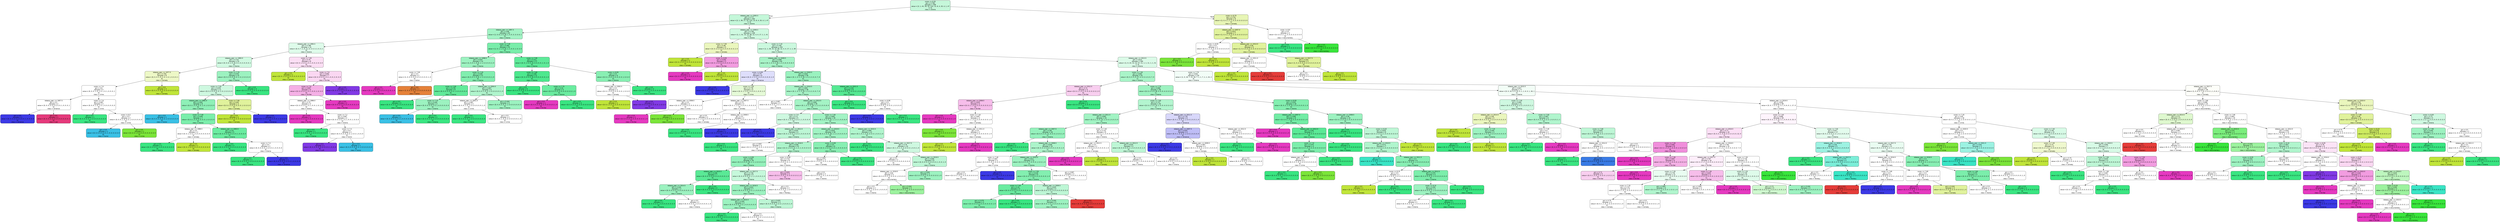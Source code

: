 digraph Tree {
node [shape=box, style="filled, rounded", color="black", fontname="helvetica"] ;
edge [fontname="helvetica"] ;
0 [label="score <= 8.35\ngini = 0.783\nsamples = 309\nvalue = [3, 1, 43, 18, 15, 124, 13, 8, 4, 20, 4, 1, 47\n3, 5]\nclass = drama", fillcolor="#c5f7da"] ;
1 [label="release_year <= 2005.5\ngini = 0.777\nsamples = 300\nvalue = [2, 1, 39, 17, 14, 123, 13, 8, 4, 20, 4, 1, 47\n3, 4]\nclass = drama", fillcolor="#c4f7d9"] ;
0 -> 1 [labeldistance=2.5, labelangle=45, headlabel="True"] ;
2 [label="release_year <= 1997.5\ngini = 0.68\nsamples = 62\nvalue = [1, 0, 8, 2, 0, 33, 1, 4, 0, 3, 3, 0, 6, 1\n0]\nclass = drama", fillcolor="#a3f3c5"] ;
1 -> 2 ;
3 [label="release_year <= 1994.5\ngini = 0.789\nsamples = 31\nvalue = [0, 0, 7, 1, 0, 11, 0, 3, 0, 3, 2, 0, 3, 1\n0]\nclass = drama", fillcolor="#defbea"] ;
2 -> 3 ;
4 [label="release_year <= 1983.0\ngini = 0.715\nsamples = 23\nvalue = [0, 0, 6, 1, 0, 10, 0, 2, 0, 3, 0, 0, 0, 1\n0]\nclass = drama", fillcolor="#d0f9e1"] ;
3 -> 4 ;
5 [label="release_year <= 1977.5\ngini = 0.781\nsamples = 8\nvalue = [0, 0, 3, 1, 0, 1, 0, 1, 0, 1, 0, 0, 0, 1\n0]\nclass = comedy", fillcolor="#edf8c6"] ;
4 -> 5 ;
6 [label="score <= 7.6\ngini = 0.8\nsamples = 5\nvalue = [0, 0, 0, 1, 0, 1, 0, 1, 0, 1, 0, 0, 0, 1\n0]\nclass = crime", fillcolor="#ffffff"] ;
5 -> 6 ;
7 [label="release_year <= 1957.5\ngini = 0.5\nsamples = 2\nvalue = [0, 0, 0, 0, 0, 0, 0, 0, 0, 1, 0, 0, 0, 1\n0]\nclass = romance", fillcolor="#ffffff"] ;
6 -> 7 ;
8 [label="gini = 0.0\nsamples = 1\nvalue = [0, 0, 0, 0, 0, 0, 0, 0, 0, 1, 0, 0, 0, 0\n0]\nclass = romance", fillcolor="#3c39e5"] ;
7 -> 8 ;
9 [label="gini = 0.0\nsamples = 1\nvalue = [0, 0, 0, 0, 0, 0, 0, 0, 0, 0, 0, 0, 0, 1\n0]\nclass = war", fillcolor="#e5397b"] ;
7 -> 9 ;
10 [label="score <= 7.9\ngini = 0.667\nsamples = 3\nvalue = [0, 0, 0, 1, 0, 1, 0, 1, 0, 0, 0, 0, 0, 0\n0]\nclass = crime", fillcolor="#ffffff"] ;
6 -> 10 ;
11 [label="gini = 0.0\nsamples = 1\nvalue = [0, 0, 0, 0, 0, 1, 0, 0, 0, 0, 0, 0, 0, 0\n0]\nclass = drama", fillcolor="#39e581"] ;
10 -> 11 ;
12 [label="score <= 8.2\ngini = 0.5\nsamples = 2\nvalue = [0, 0, 0, 1, 0, 0, 0, 1, 0, 0, 0, 0, 0, 0\n0]\nclass = crime", fillcolor="#ffffff"] ;
10 -> 12 ;
13 [label="gini = 0.0\nsamples = 1\nvalue = [0, 0, 0, 0, 0, 0, 0, 1, 0, 0, 0, 0, 0, 0\n0]\nclass = horror", fillcolor="#39c0e5"] ;
12 -> 13 ;
14 [label="gini = 0.0\nsamples = 1\nvalue = [0, 0, 0, 1, 0, 0, 0, 0, 0, 0, 0, 0, 0, 0\n0]\nclass = crime", fillcolor="#7be539"] ;
12 -> 14 ;
15 [label="gini = 0.0\nsamples = 3\nvalue = [0, 0, 3, 0, 0, 0, 0, 0, 0, 0, 0, 0, 0, 0\n0]\nclass = comedy", fillcolor="#c0e539"] ;
5 -> 15 ;
16 [label="score <= 7.75\ngini = 0.578\nsamples = 15\nvalue = [0, 0, 3, 0, 0, 9, 0, 1, 0, 2, 0, 0, 0, 0\n0]\nclass = drama", fillcolor="#9cf2c0"] ;
4 -> 16 ;
17 [label="score <= 7.55\ngini = 0.678\nsamples = 11\nvalue = [0, 0, 3, 0, 0, 5, 0, 1, 0, 2, 0, 0, 0, 0\n0]\nclass = drama", fillcolor="#cef8e0"] ;
16 -> 17 ;
18 [label="release_year <= 1985.0\ngini = 0.562\nsamples = 8\nvalue = [0, 0, 1, 0, 0, 5, 0, 1, 0, 1, 0, 0, 0, 0\n0]\nclass = drama", fillcolor="#8ef0b7"] ;
17 -> 18 ;
19 [label="gini = 0.0\nsamples = 1\nvalue = [0, 0, 0, 0, 0, 0, 0, 1, 0, 0, 0, 0, 0, 0\n0]\nclass = horror", fillcolor="#39c0e5"] ;
18 -> 19 ;
20 [label="score <= 7.05\ngini = 0.449\nsamples = 7\nvalue = [0, 0, 1, 0, 0, 5, 0, 0, 0, 1, 0, 0, 0, 0\n0]\nclass = drama", fillcolor="#7beeab"] ;
18 -> 20 ;
21 [label="release_year <= 1988.5\ngini = 0.5\nsamples = 2\nvalue = [0, 0, 1, 0, 0, 1, 0, 0, 0, 0, 0, 0, 0, 0\n0]\nclass = comedy", fillcolor="#ffffff"] ;
20 -> 21 ;
22 [label="gini = 0.0\nsamples = 1\nvalue = [0, 0, 0, 0, 0, 1, 0, 0, 0, 0, 0, 0, 0, 0\n0]\nclass = drama", fillcolor="#39e581"] ;
21 -> 22 ;
23 [label="gini = 0.0\nsamples = 1\nvalue = [0, 0, 1, 0, 0, 0, 0, 0, 0, 0, 0, 0, 0, 0\n0]\nclass = comedy", fillcolor="#c0e539"] ;
21 -> 23 ;
24 [label="release_year <= 1993.5\ngini = 0.32\nsamples = 5\nvalue = [0, 0, 0, 0, 0, 4, 0, 0, 0, 1, 0, 0, 0, 0\n0]\nclass = drama", fillcolor="#6aeca0"] ;
20 -> 24 ;
25 [label="gini = 0.0\nsamples = 3\nvalue = [0, 0, 0, 0, 0, 3, 0, 0, 0, 0, 0, 0, 0, 0\n0]\nclass = drama", fillcolor="#39e581"] ;
24 -> 25 ;
26 [label="score <= 7.4\ngini = 0.5\nsamples = 2\nvalue = [0, 0, 0, 0, 0, 1, 0, 0, 0, 1, 0, 0, 0, 0\n0]\nclass = drama", fillcolor="#ffffff"] ;
24 -> 26 ;
27 [label="gini = 0.0\nsamples = 1\nvalue = [0, 0, 0, 0, 0, 1, 0, 0, 0, 0, 0, 0, 0, 0\n0]\nclass = drama", fillcolor="#39e581"] ;
26 -> 27 ;
28 [label="gini = 0.0\nsamples = 1\nvalue = [0, 0, 0, 0, 0, 0, 0, 0, 0, 1, 0, 0, 0, 0\n0]\nclass = romance", fillcolor="#3c39e5"] ;
26 -> 28 ;
29 [label="score <= 7.65\ngini = 0.444\nsamples = 3\nvalue = [0, 0, 2, 0, 0, 0, 0, 0, 0, 1, 0, 0, 0, 0\n0]\nclass = comedy", fillcolor="#e0f29c"] ;
17 -> 29 ;
30 [label="gini = 0.0\nsamples = 2\nvalue = [0, 0, 2, 0, 0, 0, 0, 0, 0, 0, 0, 0, 0, 0\n0]\nclass = comedy", fillcolor="#c0e539"] ;
29 -> 30 ;
31 [label="gini = 0.0\nsamples = 1\nvalue = [0, 0, 0, 0, 0, 0, 0, 0, 0, 1, 0, 0, 0, 0\n0]\nclass = romance", fillcolor="#3c39e5"] ;
29 -> 31 ;
32 [label="gini = 0.0\nsamples = 4\nvalue = [0, 0, 0, 0, 0, 4, 0, 0, 0, 0, 0, 0, 0, 0\n0]\nclass = drama", fillcolor="#39e581"] ;
16 -> 32 ;
33 [label="score <= 7.05\ngini = 0.75\nsamples = 8\nvalue = [0, 0, 1, 0, 0, 1, 0, 1, 0, 0, 2, 0, 3, 0\n0]\nclass = thriller", fillcolor="#fbdef4"] ;
3 -> 33 ;
34 [label="gini = 0.0\nsamples = 1\nvalue = [0, 0, 1, 0, 0, 0, 0, 0, 0, 0, 0, 0, 0, 0\n0]\nclass = comedy", fillcolor="#c0e539"] ;
33 -> 34 ;
35 [label="score <= 7.9\ngini = 0.694\nsamples = 7\nvalue = [0, 0, 0, 0, 0, 1, 0, 1, 0, 0, 2, 0, 3, 0\n0]\nclass = thriller", fillcolor="#fad7f2"] ;
33 -> 35 ;
36 [label="score <= 7.6\ngini = 0.667\nsamples = 6\nvalue = [0, 0, 0, 0, 0, 1, 0, 1, 0, 0, 1, 0, 3, 0\n0]\nclass = thriller", fillcolor="#f5b0e6"] ;
35 -> 36 ;
37 [label="release_year <= 1996.0\ngini = 0.75\nsamples = 4\nvalue = [0, 0, 0, 0, 0, 1, 0, 1, 0, 0, 1, 0, 1, 0\n0]\nclass = drama", fillcolor="#ffffff"] ;
36 -> 37 ;
38 [label="gini = 0.0\nsamples = 1\nvalue = [0, 0, 0, 0, 0, 0, 0, 0, 0, 0, 0, 0, 1, 0\n0]\nclass = thriller", fillcolor="#e539c0"] ;
37 -> 38 ;
39 [label="score <= 7.2\ngini = 0.667\nsamples = 3\nvalue = [0, 0, 0, 0, 0, 1, 0, 1, 0, 0, 1, 0, 0, 0\n0]\nclass = drama", fillcolor="#ffffff"] ;
37 -> 39 ;
40 [label="gini = 0.0\nsamples = 1\nvalue = [0, 0, 0, 0, 0, 1, 0, 0, 0, 0, 0, 0, 0, 0\n0]\nclass = drama", fillcolor="#39e581"] ;
39 -> 40 ;
41 [label="score <= 7.4\ngini = 0.5\nsamples = 2\nvalue = [0, 0, 0, 0, 0, 0, 0, 1, 0, 0, 1, 0, 0, 0\n0]\nclass = horror", fillcolor="#ffffff"] ;
39 -> 41 ;
42 [label="gini = 0.0\nsamples = 1\nvalue = [0, 0, 0, 0, 0, 0, 0, 0, 0, 0, 1, 0, 0, 0\n0]\nclass = scifi", fillcolor="#8139e5"] ;
41 -> 42 ;
43 [label="gini = 0.0\nsamples = 1\nvalue = [0, 0, 0, 0, 0, 0, 0, 1, 0, 0, 0, 0, 0, 0\n0]\nclass = horror", fillcolor="#39c0e5"] ;
41 -> 43 ;
44 [label="gini = 0.0\nsamples = 2\nvalue = [0, 0, 0, 0, 0, 0, 0, 0, 0, 0, 0, 0, 2, 0\n0]\nclass = thriller", fillcolor="#e539c0"] ;
36 -> 44 ;
45 [label="gini = 0.0\nsamples = 1\nvalue = [0, 0, 0, 0, 0, 0, 0, 0, 0, 0, 1, 0, 0, 0\n0]\nclass = scifi", fillcolor="#8139e5"] ;
35 -> 45 ;
46 [label="score <= 7.35\ngini = 0.481\nsamples = 31\nvalue = [1, 0, 1, 1, 0, 22, 1, 1, 0, 0, 1, 0, 3, 0\n0]\nclass = drama", fillcolor="#79edaa"] ;
2 -> 46 ;
47 [label="release_year <= 1998.5\ngini = 0.633\nsamples = 14\nvalue = [1, 0, 0, 1, 0, 8, 1, 1, 0, 0, 0, 0, 2, 0\n0]\nclass = drama", fillcolor="#9cf2c0"] ;
46 -> 47 ;
48 [label="score <= 7.05\ngini = 0.5\nsamples = 2\nvalue = [1, 0, 0, 0, 0, 0, 0, 0, 0, 0, 0, 0, 1, 0\n0]\nclass = action", fillcolor="#ffffff"] ;
47 -> 48 ;
49 [label="gini = 0.0\nsamples = 1\nvalue = [0, 0, 0, 0, 0, 0, 0, 0, 0, 0, 0, 0, 1, 0\n0]\nclass = thriller", fillcolor="#e539c0"] ;
48 -> 49 ;
50 [label="gini = 0.0\nsamples = 1\nvalue = [1, 0, 0, 0, 0, 0, 0, 0, 0, 0, 0, 0, 0, 0\n0]\nclass = action", fillcolor="#e58139"] ;
48 -> 50 ;
51 [label="score <= 7.25\ngini = 0.528\nsamples = 12\nvalue = [0, 0, 0, 1, 0, 8, 1, 1, 0, 0, 0, 0, 1, 0\n0]\nclass = drama", fillcolor="#81eeaf"] ;
47 -> 51 ;
52 [label="score <= 7.05\ngini = 0.278\nsamples = 6\nvalue = [0, 0, 0, 0, 0, 5, 0, 1, 0, 0, 0, 0, 0, 0\n0]\nclass = drama", fillcolor="#61ea9a"] ;
51 -> 52 ;
53 [label="gini = 0.0\nsamples = 3\nvalue = [0, 0, 0, 0, 0, 3, 0, 0, 0, 0, 0, 0, 0, 0\n0]\nclass = drama", fillcolor="#39e581"] ;
52 -> 53 ;
54 [label="score <= 7.15\ngini = 0.444\nsamples = 3\nvalue = [0, 0, 0, 0, 0, 2, 0, 1, 0, 0, 0, 0, 0, 0\n0]\nclass = drama", fillcolor="#9cf2c0"] ;
52 -> 54 ;
55 [label="gini = 0.0\nsamples = 1\nvalue = [0, 0, 0, 0, 0, 0, 0, 1, 0, 0, 0, 0, 0, 0\n0]\nclass = horror", fillcolor="#39c0e5"] ;
54 -> 55 ;
56 [label="gini = 0.0\nsamples = 2\nvalue = [0, 0, 0, 0, 0, 2, 0, 0, 0, 0, 0, 0, 0, 0\n0]\nclass = drama", fillcolor="#39e581"] ;
54 -> 56 ;
57 [label="release_year <= 2004.0\ngini = 0.667\nsamples = 6\nvalue = [0, 0, 0, 1, 0, 3, 1, 0, 0, 0, 0, 0, 1, 0\n0]\nclass = drama", fillcolor="#b0f5cd"] ;
51 -> 57 ;
58 [label="release_year <= 2001.0\ngini = 0.667\nsamples = 3\nvalue = [0, 0, 0, 1, 0, 1, 0, 0, 0, 0, 0, 0, 1, 0\n0]\nclass = crime", fillcolor="#ffffff"] ;
57 -> 58 ;
59 [label="gini = 0.0\nsamples = 1\nvalue = [0, 0, 0, 0, 0, 1, 0, 0, 0, 0, 0, 0, 0, 0\n0]\nclass = drama", fillcolor="#39e581"] ;
58 -> 59 ;
60 [label="gini = 0.5\nsamples = 2\nvalue = [0, 0, 0, 1, 0, 0, 0, 0, 0, 0, 0, 0, 1, 0\n0]\nclass = crime", fillcolor="#ffffff"] ;
58 -> 60 ;
61 [label="gini = 0.444\nsamples = 3\nvalue = [0, 0, 0, 0, 0, 2, 1, 0, 0, 0, 0, 0, 0, 0\n0]\nclass = drama", fillcolor="#9cf2c0"] ;
57 -> 61 ;
62 [label="score <= 7.95\ngini = 0.311\nsamples = 17\nvalue = [0, 0, 1, 0, 0, 14, 0, 0, 0, 0, 1, 0, 1, 0\n0]\nclass = drama", fillcolor="#5eea99"] ;
46 -> 62 ;
63 [label="score <= 7.65\ngini = 0.165\nsamples = 11\nvalue = [0, 0, 0, 0, 0, 10, 0, 0, 0, 0, 0, 0, 1, 0\n0]\nclass = drama", fillcolor="#4de88e"] ;
62 -> 63 ;
64 [label="gini = 0.0\nsamples = 6\nvalue = [0, 0, 0, 0, 0, 6, 0, 0, 0, 0, 0, 0, 0, 0\n0]\nclass = drama", fillcolor="#39e581"] ;
63 -> 64 ;
65 [label="score <= 7.75\ngini = 0.32\nsamples = 5\nvalue = [0, 0, 0, 0, 0, 4, 0, 0, 0, 0, 0, 0, 1, 0\n0]\nclass = drama", fillcolor="#6aeca0"] ;
63 -> 65 ;
66 [label="gini = 0.0\nsamples = 1\nvalue = [0, 0, 0, 0, 0, 0, 0, 0, 0, 0, 0, 0, 1, 0\n0]\nclass = thriller", fillcolor="#e539c0"] ;
65 -> 66 ;
67 [label="gini = 0.0\nsamples = 4\nvalue = [0, 0, 0, 0, 0, 4, 0, 0, 0, 0, 0, 0, 0, 0\n0]\nclass = drama", fillcolor="#39e581"] ;
65 -> 67 ;
68 [label="score <= 8.05\ngini = 0.5\nsamples = 6\nvalue = [0, 0, 1, 0, 0, 4, 0, 0, 0, 0, 1, 0, 0, 0\n0]\nclass = drama", fillcolor="#88efb3"] ;
62 -> 68 ;
69 [label="release_year <= 2002.5\ngini = 0.5\nsamples = 2\nvalue = [0, 0, 1, 0, 0, 0, 0, 0, 0, 0, 1, 0, 0, 0\n0]\nclass = comedy", fillcolor="#ffffff"] ;
68 -> 69 ;
70 [label="gini = 0.0\nsamples = 1\nvalue = [0, 0, 1, 0, 0, 0, 0, 0, 0, 0, 0, 0, 0, 0\n0]\nclass = comedy", fillcolor="#c0e539"] ;
69 -> 70 ;
71 [label="gini = 0.0\nsamples = 1\nvalue = [0, 0, 0, 0, 0, 0, 0, 0, 0, 0, 1, 0, 0, 0\n0]\nclass = scifi", fillcolor="#8139e5"] ;
69 -> 71 ;
72 [label="gini = 0.0\nsamples = 4\nvalue = [0, 0, 0, 0, 0, 4, 0, 0, 0, 0, 0, 0, 0, 0\n0]\nclass = drama", fillcolor="#39e581"] ;
68 -> 72 ;
73 [label="release_year <= 2006.5\ngini = 0.794\nsamples = 238\nvalue = [1, 1, 31, 15, 14, 90, 12, 4, 4, 17, 1, 1, 41\n2, 4]\nclass = drama", fillcolor="#cef9e0"] ;
1 -> 73 ;
74 [label="score <= 7.55\ngini = 0.48\nsamples = 5\nvalue = [0, 0, 3, 0, 0, 0, 0, 0, 0, 0, 0, 0, 2, 0\n0]\nclass = comedy", fillcolor="#eaf6bd"] ;
73 -> 74 ;
75 [label="gini = 0.0\nsamples = 2\nvalue = [0, 0, 2, 0, 0, 0, 0, 0, 0, 0, 0, 0, 0, 0\n0]\nclass = comedy", fillcolor="#c0e539"] ;
74 -> 75 ;
76 [label="score <= 8.05\ngini = 0.444\nsamples = 3\nvalue = [0, 0, 1, 0, 0, 0, 0, 0, 0, 0, 0, 0, 2, 0\n0]\nclass = thriller", fillcolor="#f29ce0"] ;
74 -> 76 ;
77 [label="gini = 0.0\nsamples = 2\nvalue = [0, 0, 0, 0, 0, 0, 0, 0, 0, 0, 0, 0, 2, 0\n0]\nclass = thriller", fillcolor="#e539c0"] ;
76 -> 77 ;
78 [label="gini = 0.0\nsamples = 1\nvalue = [0, 0, 1, 0, 0, 0, 0, 0, 0, 0, 0, 0, 0, 0\n0]\nclass = comedy", fillcolor="#c0e539"] ;
76 -> 78 ;
79 [label="score <= 7.15\ngini = 0.792\nsamples = 233\nvalue = [1, 1, 28, 15, 14, 90, 12, 4, 4, 17, 1, 1, 39\n2, 4]\nclass = drama", fillcolor="#cbf8de"] ;
73 -> 79 ;
80 [label="release_year <= 2009.5\ngini = 0.698\nsamples = 64\nvalue = [0, 1, 4, 3, 2, 33, 1, 3, 3, 6, 0, 0, 8, 0\n0]\nclass = drama", fillcolor="#a7f3c7"] ;
79 -> 80 ;
81 [label="score <= 6.95\ngini = 0.75\nsamples = 8\nvalue = [0, 0, 1, 2, 0, 1, 0, 0, 0, 3, 0, 0, 1, 0\n0]\nclass = romance", fillcolor="#dedefb"] ;
80 -> 81 ;
82 [label="gini = 0.0\nsamples = 2\nvalue = [0, 0, 0, 0, 0, 0, 0, 0, 0, 2, 0, 0, 0, 0\n0]\nclass = romance", fillcolor="#3c39e5"] ;
81 -> 82 ;
83 [label="score <= 7.05\ngini = 0.778\nsamples = 6\nvalue = [0, 0, 1, 2, 0, 1, 0, 0, 0, 1, 0, 0, 1, 0\n0]\nclass = crime", fillcolor="#e5fad7"] ;
81 -> 83 ;
84 [label="release_year <= 2008.5\ngini = 0.5\nsamples = 2\nvalue = [0, 0, 0, 1, 0, 0, 0, 0, 0, 0, 0, 0, 1, 0\n0]\nclass = crime", fillcolor="#ffffff"] ;
83 -> 84 ;
85 [label="gini = 0.0\nsamples = 1\nvalue = [0, 0, 0, 0, 0, 0, 0, 0, 0, 0, 0, 0, 1, 0\n0]\nclass = thriller", fillcolor="#e539c0"] ;
84 -> 85 ;
86 [label="gini = 0.0\nsamples = 1\nvalue = [0, 0, 0, 1, 0, 0, 0, 0, 0, 0, 0, 0, 0, 0\n0]\nclass = crime", fillcolor="#7be539"] ;
84 -> 86 ;
87 [label="release_year <= 2007.5\ngini = 0.75\nsamples = 4\nvalue = [0, 0, 1, 1, 0, 1, 0, 0, 0, 1, 0, 0, 0, 0\n0]\nclass = comedy", fillcolor="#ffffff"] ;
83 -> 87 ;
88 [label="gini = 0.5\nsamples = 2\nvalue = [0, 0, 1, 1, 0, 0, 0, 0, 0, 0, 0, 0, 0, 0\n0]\nclass = comedy", fillcolor="#ffffff"] ;
87 -> 88 ;
89 [label="release_year <= 2008.5\ngini = 0.5\nsamples = 2\nvalue = [0, 0, 0, 0, 0, 1, 0, 0, 0, 1, 0, 0, 0, 0\n0]\nclass = drama", fillcolor="#ffffff"] ;
87 -> 89 ;
90 [label="gini = 0.0\nsamples = 1\nvalue = [0, 0, 0, 0, 0, 1, 0, 0, 0, 0, 0, 0, 0, 0\n0]\nclass = drama", fillcolor="#39e581"] ;
89 -> 90 ;
91 [label="gini = 0.0\nsamples = 1\nvalue = [0, 0, 0, 0, 0, 0, 0, 0, 0, 1, 0, 0, 0, 0\n0]\nclass = romance", fillcolor="#3c39e5"] ;
89 -> 91 ;
92 [label="release_year <= 2020.5\ngini = 0.644\nsamples = 56\nvalue = [0, 1, 3, 1, 2, 32, 1, 3, 3, 3, 0, 0, 7, 0\n0]\nclass = drama", fillcolor="#9af2bf"] ;
80 -> 92 ;
93 [label="release_year <= 2010.5\ngini = 0.691\nsamples = 48\nvalue = [0, 1, 3, 1, 2, 25, 1, 3, 3, 2, 0, 0, 7, 0\n0]\nclass = drama", fillcolor="#a8f4c8"] ;
92 -> 93 ;
94 [label="gini = 0.667\nsamples = 3\nvalue = [0, 0, 0, 0, 0, 1, 0, 1, 0, 0, 0, 0, 1, 0\n0]\nclass = drama", fillcolor="#ffffff"] ;
93 -> 94 ;
95 [label="release_year <= 2013.5\ngini = 0.681\nsamples = 45\nvalue = [0, 1, 3, 1, 2, 24, 1, 2, 3, 2, 0, 0, 6, 0\n0]\nclass = drama", fillcolor="#a4f3c5"] ;
93 -> 95 ;
96 [label="score <= 7.0\ngini = 0.72\nsamples = 5\nvalue = [0, 0, 1, 0, 0, 2, 0, 0, 1, 1, 0, 0, 0, 0\n0]\nclass = drama", fillcolor="#cef8e0"] ;
95 -> 96 ;
97 [label="gini = 0.0\nsamples = 1\nvalue = [0, 0, 0, 0, 0, 0, 0, 0, 0, 1, 0, 0, 0, 0\n0]\nclass = romance", fillcolor="#3c39e5"] ;
96 -> 97 ;
98 [label="release_year <= 2012.0\ngini = 0.625\nsamples = 4\nvalue = [0, 0, 1, 0, 0, 2, 0, 0, 1, 0, 0, 0, 0, 0\n0]\nclass = drama", fillcolor="#bdf6d5"] ;
96 -> 98 ;
99 [label="gini = 0.0\nsamples = 1\nvalue = [0, 0, 0, 0, 0, 1, 0, 0, 0, 0, 0, 0, 0, 0\n0]\nclass = drama", fillcolor="#39e581"] ;
98 -> 99 ;
100 [label="gini = 0.667\nsamples = 3\nvalue = [0, 0, 1, 0, 0, 1, 0, 0, 1, 0, 0, 0, 0, 0\n0]\nclass = comedy", fillcolor="#ffffff"] ;
98 -> 100 ;
101 [label="score <= 7.05\ngini = 0.662\nsamples = 40\nvalue = [0, 1, 2, 1, 2, 22, 1, 2, 2, 1, 0, 0, 6, 0\n0]\nclass = drama", fillcolor="#a2f3c4"] ;
95 -> 101 ;
102 [label="release_year <= 2019.5\ngini = 0.625\nsamples = 28\nvalue = [0, 0, 2, 0, 0, 16, 1, 2, 2, 0, 0, 0, 5, 0\n0]\nclass = drama", fillcolor="#a0f3c3"] ;
101 -> 102 ;
103 [label="release_year <= 2018.5\ngini = 0.636\nsamples = 22\nvalue = [0, 0, 1, 0, 0, 12, 1, 2, 1, 0, 0, 0, 5, 0\n0]\nclass = drama", fillcolor="#adf4cb"] ;
102 -> 103 ;
104 [label="score <= 6.95\ngini = 0.562\nsamples = 16\nvalue = [0, 0, 0, 0, 0, 10, 1, 1, 1, 0, 0, 0, 3, 0\n0]\nclass = drama", fillcolor="#94f1bb"] ;
103 -> 104 ;
105 [label="release_year <= 2015.5\ngini = 0.245\nsamples = 7\nvalue = [0, 0, 0, 0, 0, 6, 0, 0, 0, 0, 0, 0, 1, 0\n0]\nclass = drama", fillcolor="#5ae996"] ;
104 -> 105 ;
106 [label="release_year <= 2014.5\ngini = 0.444\nsamples = 3\nvalue = [0, 0, 0, 0, 0, 2, 0, 0, 0, 0, 0, 0, 1, 0\n0]\nclass = drama", fillcolor="#9cf2c0"] ;
105 -> 106 ;
107 [label="gini = 0.0\nsamples = 1\nvalue = [0, 0, 0, 0, 0, 1, 0, 0, 0, 0, 0, 0, 0, 0\n0]\nclass = drama", fillcolor="#39e581"] ;
106 -> 107 ;
108 [label="gini = 0.5\nsamples = 2\nvalue = [0, 0, 0, 0, 0, 1, 0, 0, 0, 0, 0, 0, 1, 0\n0]\nclass = drama", fillcolor="#ffffff"] ;
106 -> 108 ;
109 [label="gini = 0.0\nsamples = 4\nvalue = [0, 0, 0, 0, 0, 4, 0, 0, 0, 0, 0, 0, 0, 0\n0]\nclass = drama", fillcolor="#39e581"] ;
105 -> 109 ;
110 [label="release_year <= 2017.5\ngini = 0.716\nsamples = 9\nvalue = [0, 0, 0, 0, 0, 4, 1, 1, 1, 0, 0, 0, 2, 0\n0]\nclass = drama", fillcolor="#c6f8db"] ;
104 -> 110 ;
111 [label="release_year <= 2016.5\ngini = 0.612\nsamples = 7\nvalue = [0, 0, 0, 0, 0, 4, 0, 1, 1, 0, 0, 0, 1, 0\n0]\nclass = drama", fillcolor="#9cf2c0"] ;
110 -> 111 ;
112 [label="release_year <= 2015.5\ngini = 0.444\nsamples = 3\nvalue = [0, 0, 0, 0, 0, 2, 0, 1, 0, 0, 0, 0, 0, 0\n0]\nclass = drama", fillcolor="#9cf2c0"] ;
111 -> 112 ;
113 [label="gini = 0.0\nsamples = 1\nvalue = [0, 0, 0, 0, 0, 1, 0, 0, 0, 0, 0, 0, 0, 0\n0]\nclass = drama", fillcolor="#39e581"] ;
112 -> 113 ;
114 [label="gini = 0.5\nsamples = 2\nvalue = [0, 0, 0, 0, 0, 1, 0, 1, 0, 0, 0, 0, 0, 0\n0]\nclass = drama", fillcolor="#ffffff"] ;
112 -> 114 ;
115 [label="gini = 0.625\nsamples = 4\nvalue = [0, 0, 0, 0, 0, 2, 0, 0, 1, 0, 0, 0, 1, 0\n0]\nclass = drama", fillcolor="#bdf6d5"] ;
111 -> 115 ;
116 [label="gini = 0.5\nsamples = 2\nvalue = [0, 0, 0, 0, 0, 0, 1, 0, 0, 0, 0, 0, 1, 0\n0]\nclass = fantasy", fillcolor="#ffffff"] ;
110 -> 116 ;
117 [label="score <= 6.95\ngini = 0.722\nsamples = 6\nvalue = [0, 0, 1, 0, 0, 2, 0, 1, 0, 0, 0, 0, 2, 0\n0]\nclass = drama", fillcolor="#ffffff"] ;
103 -> 117 ;
118 [label="gini = 0.625\nsamples = 4\nvalue = [0, 0, 1, 0, 0, 1, 0, 0, 0, 0, 0, 0, 2, 0\n0]\nclass = thriller", fillcolor="#f6bdea"] ;
117 -> 118 ;
119 [label="gini = 0.5\nsamples = 2\nvalue = [0, 0, 0, 0, 0, 1, 0, 1, 0, 0, 0, 0, 0, 0\n0]\nclass = drama", fillcolor="#ffffff"] ;
117 -> 119 ;
120 [label="score <= 6.95\ngini = 0.5\nsamples = 6\nvalue = [0, 0, 1, 0, 0, 4, 0, 0, 1, 0, 0, 0, 0, 0\n0]\nclass = drama", fillcolor="#88efb3"] ;
102 -> 120 ;
121 [label="gini = 0.667\nsamples = 3\nvalue = [0, 0, 1, 0, 0, 1, 0, 0, 1, 0, 0, 0, 0, 0\n0]\nclass = comedy", fillcolor="#ffffff"] ;
120 -> 121 ;
122 [label="gini = 0.0\nsamples = 3\nvalue = [0, 0, 0, 0, 0, 3, 0, 0, 0, 0, 0, 0, 0, 0\n0]\nclass = drama", fillcolor="#39e581"] ;
120 -> 122 ;
123 [label="release_year <= 2015.5\ngini = 0.694\nsamples = 12\nvalue = [0, 1, 0, 1, 2, 6, 0, 0, 0, 1, 0, 0, 1, 0\n0]\nclass = drama", fillcolor="#b0f5cd"] ;
101 -> 123 ;
124 [label="gini = 0.0\nsamples = 2\nvalue = [0, 0, 0, 0, 0, 2, 0, 0, 0, 0, 0, 0, 0, 0\n0]\nclass = drama", fillcolor="#39e581"] ;
123 -> 124 ;
125 [label="release_year <= 2017.0\ngini = 0.76\nsamples = 10\nvalue = [0, 1, 0, 1, 2, 4, 0, 0, 0, 1, 0, 0, 1, 0\n0]\nclass = drama", fillcolor="#cef8e0"] ;
123 -> 125 ;
126 [label="gini = 0.5\nsamples = 2\nvalue = [0, 1, 0, 1, 0, 0, 0, 0, 0, 0, 0, 0, 0, 0\n0]\nclass = animation", fillcolor="#ffffff"] ;
125 -> 126 ;
127 [label="release_year <= 2019.5\ngini = 0.656\nsamples = 8\nvalue = [0, 0, 0, 0, 2, 4, 0, 0, 0, 1, 0, 0, 1, 0\n0]\nclass = drama", fillcolor="#bdf6d5"] ;
125 -> 127 ;
128 [label="release_year <= 2018.5\ngini = 0.64\nsamples = 5\nvalue = [0, 0, 0, 0, 2, 2, 0, 0, 0, 1, 0, 0, 0, 0\n0]\nclass = documentary", fillcolor="#ffffff"] ;
127 -> 128 ;
129 [label="gini = 0.5\nsamples = 2\nvalue = [0, 0, 0, 0, 0, 1, 0, 0, 0, 1, 0, 0, 0, 0\n0]\nclass = drama", fillcolor="#ffffff"] ;
128 -> 129 ;
130 [label="gini = 0.444\nsamples = 3\nvalue = [0, 0, 0, 0, 2, 1, 0, 0, 0, 0, 0, 0, 0, 0\n0]\nclass = documentary", fillcolor="#9cf29e"] ;
128 -> 130 ;
131 [label="gini = 0.444\nsamples = 3\nvalue = [0, 0, 0, 0, 0, 2, 0, 0, 0, 0, 0, 0, 1, 0\n0]\nclass = drama", fillcolor="#9cf2c0"] ;
127 -> 131 ;
132 [label="release_year <= 2021.5\ngini = 0.219\nsamples = 8\nvalue = [0, 0, 0, 0, 0, 7, 0, 0, 0, 1, 0, 0, 0, 0\n0]\nclass = drama", fillcolor="#55e993"] ;
92 -> 132 ;
133 [label="gini = 0.0\nsamples = 6\nvalue = [0, 0, 0, 0, 0, 6, 0, 0, 0, 0, 0, 0, 0, 0\n0]\nclass = drama", fillcolor="#39e581"] ;
132 -> 133 ;
134 [label="score <= 6.95\ngini = 0.5\nsamples = 2\nvalue = [0, 0, 0, 0, 0, 1, 0, 0, 0, 1, 0, 0, 0, 0\n0]\nclass = drama", fillcolor="#ffffff"] ;
132 -> 134 ;
135 [label="gini = 0.0\nsamples = 1\nvalue = [0, 0, 0, 0, 0, 0, 0, 0, 0, 1, 0, 0, 0, 0\n0]\nclass = romance", fillcolor="#3c39e5"] ;
134 -> 135 ;
136 [label="gini = 0.0\nsamples = 1\nvalue = [0, 0, 0, 0, 0, 1, 0, 0, 0, 0, 0, 0, 0, 0\n0]\nclass = drama", fillcolor="#39e581"] ;
134 -> 136 ;
137 [label="release_year <= 2013.5\ngini = 0.813\nsamples = 169\nvalue = [1, 0, 24, 12, 12, 57, 11, 1, 1, 11, 1, 1, 31\n2, 4]\nclass = drama", fillcolor="#dafae7"] ;
79 -> 137 ;
138 [label="score <= 7.35\ngini = 0.693\nsamples = 53\nvalue = [0, 0, 5, 5, 0, 27, 4, 0, 0, 4, 0, 0, 7, 0\n1]\nclass = drama", fillcolor="#a9f4c8"] ;
137 -> 138 ;
139 [label="release_year <= 2012.5\ngini = 0.72\nsamples = 5\nvalue = [0, 0, 1, 1, 0, 1, 0, 0, 0, 0, 0, 0, 2, 0\n0]\nclass = thriller", fillcolor="#f8ceef"] ;
138 -> 139 ;
140 [label="release_year <= 2008.5\ngini = 0.625\nsamples = 4\nvalue = [0, 0, 1, 1, 0, 0, 0, 0, 0, 0, 0, 0, 2, 0\n0]\nclass = thriller", fillcolor="#f6bdea"] ;
139 -> 140 ;
141 [label="gini = 0.0\nsamples = 1\nvalue = [0, 0, 0, 0, 0, 0, 0, 0, 0, 0, 0, 0, 1, 0\n0]\nclass = thriller", fillcolor="#e539c0"] ;
140 -> 141 ;
142 [label="score <= 7.25\ngini = 0.667\nsamples = 3\nvalue = [0, 0, 1, 1, 0, 0, 0, 0, 0, 0, 0, 0, 1, 0\n0]\nclass = comedy", fillcolor="#ffffff"] ;
140 -> 142 ;
143 [label="gini = 0.0\nsamples = 1\nvalue = [0, 0, 0, 1, 0, 0, 0, 0, 0, 0, 0, 0, 0, 0\n0]\nclass = crime", fillcolor="#7be539"] ;
142 -> 143 ;
144 [label="release_year <= 2011.0\ngini = 0.5\nsamples = 2\nvalue = [0, 0, 1, 0, 0, 0, 0, 0, 0, 0, 0, 0, 1, 0\n0]\nclass = comedy", fillcolor="#ffffff"] ;
142 -> 144 ;
145 [label="gini = 0.0\nsamples = 1\nvalue = [0, 0, 1, 0, 0, 0, 0, 0, 0, 0, 0, 0, 0, 0\n0]\nclass = comedy", fillcolor="#c0e539"] ;
144 -> 145 ;
146 [label="gini = 0.0\nsamples = 1\nvalue = [0, 0, 0, 0, 0, 0, 0, 0, 0, 0, 0, 0, 1, 0\n0]\nclass = thriller", fillcolor="#e539c0"] ;
144 -> 146 ;
147 [label="gini = 0.0\nsamples = 1\nvalue = [0, 0, 0, 0, 0, 1, 0, 0, 0, 0, 0, 0, 0, 0\n0]\nclass = drama", fillcolor="#39e581"] ;
139 -> 147 ;
148 [label="score <= 7.75\ngini = 0.668\nsamples = 48\nvalue = [0, 0, 4, 4, 0, 26, 4, 0, 0, 4, 0, 0, 5, 0\n1]\nclass = drama", fillcolor="#9ef2c1"] ;
138 -> 148 ;
149 [label="score <= 7.65\ngini = 0.727\nsamples = 30\nvalue = [0, 0, 2, 3, 0, 14, 2, 0, 0, 4, 0, 0, 4, 0\n1]\nclass = drama", fillcolor="#b3f5cf"] ;
148 -> 149 ;
150 [label="release_year <= 2011.5\ngini = 0.663\nsamples = 24\nvalue = [0, 0, 1, 3, 0, 13, 1, 0, 0, 2, 0, 0, 3, 0\n1]\nclass = drama", fillcolor="#a1f3c3"] ;
149 -> 150 ;
151 [label="release_year <= 2007.5\ngini = 0.58\nsamples = 18\nvalue = [0, 0, 0, 3, 0, 11, 0, 0, 0, 2, 0, 0, 1, 0\n1]\nclass = drama", fillcolor="#95f1bc"] ;
150 -> 151 ;
152 [label="gini = 0.0\nsamples = 3\nvalue = [0, 0, 0, 0, 0, 3, 0, 0, 0, 0, 0, 0, 0, 0\n0]\nclass = drama", fillcolor="#39e581"] ;
151 -> 152 ;
153 [label="release_year <= 2008.5\ngini = 0.649\nsamples = 15\nvalue = [0, 0, 0, 3, 0, 8, 0, 0, 0, 2, 0, 0, 1, 0\n1]\nclass = drama", fillcolor="#acf4ca"] ;
151 -> 153 ;
154 [label="score <= 7.45\ngini = 0.667\nsamples = 3\nvalue = [0, 0, 0, 1, 0, 1, 0, 0, 0, 1, 0, 0, 0, 0\n0]\nclass = crime", fillcolor="#ffffff"] ;
153 -> 154 ;
155 [label="gini = 0.5\nsamples = 2\nvalue = [0, 0, 0, 1, 0, 1, 0, 0, 0, 0, 0, 0, 0, 0\n0]\nclass = crime", fillcolor="#ffffff"] ;
154 -> 155 ;
156 [label="gini = 0.0\nsamples = 1\nvalue = [0, 0, 0, 0, 0, 0, 0, 0, 0, 1, 0, 0, 0, 0\n0]\nclass = romance", fillcolor="#3c39e5"] ;
154 -> 156 ;
157 [label="release_year <= 2010.5\ngini = 0.611\nsamples = 12\nvalue = [0, 0, 0, 2, 0, 7, 0, 0, 0, 1, 0, 0, 1, 0\n1]\nclass = drama", fillcolor="#9cf2c0"] ;
153 -> 157 ;
158 [label="score <= 7.55\ngini = 0.519\nsamples = 9\nvalue = [0, 0, 0, 1, 0, 6, 0, 0, 0, 0, 0, 0, 1, 0\n1]\nclass = drama", fillcolor="#83efb0"] ;
157 -> 158 ;
159 [label="score <= 7.45\ngini = 0.32\nsamples = 5\nvalue = [0, 0, 0, 0, 0, 4, 0, 0, 0, 0, 0, 0, 1, 0\n0]\nclass = drama", fillcolor="#6aeca0"] ;
158 -> 159 ;
160 [label="gini = 0.375\nsamples = 4\nvalue = [0, 0, 0, 0, 0, 3, 0, 0, 0, 0, 0, 0, 1, 0\n0]\nclass = drama", fillcolor="#7beeab"] ;
159 -> 160 ;
161 [label="gini = 0.0\nsamples = 1\nvalue = [0, 0, 0, 0, 0, 1, 0, 0, 0, 0, 0, 0, 0, 0\n0]\nclass = drama", fillcolor="#39e581"] ;
159 -> 161 ;
162 [label="release_year <= 2009.5\ngini = 0.625\nsamples = 4\nvalue = [0, 0, 0, 1, 0, 2, 0, 0, 0, 0, 0, 0, 0, 0\n1]\nclass = drama", fillcolor="#bdf6d5"] ;
158 -> 162 ;
163 [label="gini = 0.444\nsamples = 3\nvalue = [0, 0, 0, 1, 0, 2, 0, 0, 0, 0, 0, 0, 0, 0\n0]\nclass = drama", fillcolor="#9cf2c0"] ;
162 -> 163 ;
164 [label="gini = 0.0\nsamples = 1\nvalue = [0, 0, 0, 0, 0, 0, 0, 0, 0, 0, 0, 0, 0, 0\n1]\nclass = western", fillcolor="#e53c39"] ;
162 -> 164 ;
165 [label="gini = 0.667\nsamples = 3\nvalue = [0, 0, 0, 1, 0, 1, 0, 0, 0, 1, 0, 0, 0, 0\n0]\nclass = crime", fillcolor="#ffffff"] ;
157 -> 165 ;
166 [label="score <= 7.45\ngini = 0.722\nsamples = 6\nvalue = [0, 0, 1, 0, 0, 2, 1, 0, 0, 0, 0, 0, 2, 0\n0]\nclass = drama", fillcolor="#ffffff"] ;
150 -> 166 ;
167 [label="release_year <= 2012.5\ngini = 0.5\nsamples = 2\nvalue = [0, 0, 1, 0, 0, 0, 0, 0, 0, 0, 0, 0, 1, 0\n0]\nclass = comedy", fillcolor="#ffffff"] ;
166 -> 167 ;
168 [label="gini = 0.0\nsamples = 1\nvalue = [0, 0, 0, 0, 0, 0, 0, 0, 0, 0, 0, 0, 1, 0\n0]\nclass = thriller", fillcolor="#e539c0"] ;
167 -> 168 ;
169 [label="gini = 0.0\nsamples = 1\nvalue = [0, 0, 1, 0, 0, 0, 0, 0, 0, 0, 0, 0, 0, 0\n0]\nclass = comedy", fillcolor="#c0e539"] ;
167 -> 169 ;
170 [label="release_year <= 2012.5\ngini = 0.625\nsamples = 4\nvalue = [0, 0, 0, 0, 0, 2, 1, 0, 0, 0, 0, 0, 1, 0\n0]\nclass = drama", fillcolor="#bdf6d5"] ;
166 -> 170 ;
171 [label="gini = 0.5\nsamples = 2\nvalue = [0, 0, 0, 0, 0, 1, 1, 0, 0, 0, 0, 0, 0, 0\n0]\nclass = drama", fillcolor="#ffffff"] ;
170 -> 171 ;
172 [label="gini = 0.5\nsamples = 2\nvalue = [0, 0, 0, 0, 0, 1, 0, 0, 0, 0, 0, 0, 1, 0\n0]\nclass = drama", fillcolor="#ffffff"] ;
170 -> 172 ;
173 [label="release_year <= 2011.5\ngini = 0.778\nsamples = 6\nvalue = [0, 0, 1, 0, 0, 1, 1, 0, 0, 2, 0, 0, 1, 0\n0]\nclass = romance", fillcolor="#d8d7fa"] ;
149 -> 173 ;
174 [label="release_year <= 2007.5\ngini = 0.625\nsamples = 4\nvalue = [0, 0, 1, 0, 0, 0, 1, 0, 0, 2, 0, 0, 0, 0\n0]\nclass = romance", fillcolor="#bebdf6"] ;
173 -> 174 ;
175 [label="gini = 0.0\nsamples = 1\nvalue = [0, 0, 0, 0, 0, 0, 0, 0, 0, 1, 0, 0, 0, 0\n0]\nclass = romance", fillcolor="#3c39e5"] ;
174 -> 175 ;
176 [label="release_year <= 2009.5\ngini = 0.667\nsamples = 3\nvalue = [0, 0, 1, 0, 0, 0, 1, 0, 0, 1, 0, 0, 0, 0\n0]\nclass = comedy", fillcolor="#ffffff"] ;
174 -> 176 ;
177 [label="gini = 0.0\nsamples = 1\nvalue = [0, 0, 1, 0, 0, 0, 0, 0, 0, 0, 0, 0, 0, 0\n0]\nclass = comedy", fillcolor="#c0e539"] ;
176 -> 177 ;
178 [label="gini = 0.5\nsamples = 2\nvalue = [0, 0, 0, 0, 0, 0, 1, 0, 0, 1, 0, 0, 0, 0\n0]\nclass = fantasy", fillcolor="#ffffff"] ;
176 -> 178 ;
179 [label="release_year <= 2012.5\ngini = 0.5\nsamples = 2\nvalue = [0, 0, 0, 0, 0, 1, 0, 0, 0, 0, 0, 0, 1, 0\n0]\nclass = drama", fillcolor="#ffffff"] ;
173 -> 179 ;
180 [label="gini = 0.0\nsamples = 1\nvalue = [0, 0, 0, 0, 0, 1, 0, 0, 0, 0, 0, 0, 0, 0\n0]\nclass = drama", fillcolor="#39e581"] ;
179 -> 180 ;
181 [label="gini = 0.0\nsamples = 1\nvalue = [0, 0, 0, 0, 0, 0, 0, 0, 0, 0, 0, 0, 1, 0\n0]\nclass = thriller", fillcolor="#e539c0"] ;
179 -> 181 ;
182 [label="score <= 8.05\ngini = 0.525\nsamples = 18\nvalue = [0, 0, 2, 1, 0, 12, 2, 0, 0, 0, 0, 0, 1, 0\n0]\nclass = drama", fillcolor="#83efb0"] ;
148 -> 182 ;
183 [label="release_year <= 2007.5\ngini = 0.406\nsamples = 8\nvalue = [0, 0, 0, 1, 0, 6, 0, 0, 0, 0, 0, 0, 1, 0\n0]\nclass = drama", fillcolor="#72eca5"] ;
182 -> 183 ;
184 [label="gini = 0.0\nsamples = 1\nvalue = [0, 0, 0, 0, 0, 0, 0, 0, 0, 0, 0, 0, 1, 0\n0]\nclass = thriller", fillcolor="#e539c0"] ;
183 -> 184 ;
185 [label="release_year <= 2012.0\ngini = 0.245\nsamples = 7\nvalue = [0, 0, 0, 1, 0, 6, 0, 0, 0, 0, 0, 0, 0, 0\n0]\nclass = drama", fillcolor="#5ae996"] ;
183 -> 185 ;
186 [label="score <= 7.9\ngini = 0.375\nsamples = 4\nvalue = [0, 0, 0, 1, 0, 3, 0, 0, 0, 0, 0, 0, 0, 0\n0]\nclass = drama", fillcolor="#7beeab"] ;
185 -> 186 ;
187 [label="release_year <= 2010.5\ngini = 0.5\nsamples = 2\nvalue = [0, 0, 0, 1, 0, 1, 0, 0, 0, 0, 0, 0, 0, 0\n0]\nclass = crime", fillcolor="#ffffff"] ;
186 -> 187 ;
188 [label="gini = 0.0\nsamples = 1\nvalue = [0, 0, 0, 0, 0, 1, 0, 0, 0, 0, 0, 0, 0, 0\n0]\nclass = drama", fillcolor="#39e581"] ;
187 -> 188 ;
189 [label="gini = 0.0\nsamples = 1\nvalue = [0, 0, 0, 1, 0, 0, 0, 0, 0, 0, 0, 0, 0, 0\n0]\nclass = crime", fillcolor="#7be539"] ;
187 -> 189 ;
190 [label="gini = 0.0\nsamples = 2\nvalue = [0, 0, 0, 0, 0, 2, 0, 0, 0, 0, 0, 0, 0, 0\n0]\nclass = drama", fillcolor="#39e581"] ;
186 -> 190 ;
191 [label="gini = 0.0\nsamples = 3\nvalue = [0, 0, 0, 0, 0, 3, 0, 0, 0, 0, 0, 0, 0, 0\n0]\nclass = drama", fillcolor="#39e581"] ;
185 -> 191 ;
192 [label="release_year <= 2008.5\ngini = 0.56\nsamples = 10\nvalue = [0, 0, 2, 0, 0, 6, 2, 0, 0, 0, 0, 0, 0, 0\n0]\nclass = drama", fillcolor="#9cf2c0"] ;
182 -> 192 ;
193 [label="gini = 0.0\nsamples = 2\nvalue = [0, 0, 0, 0, 0, 2, 0, 0, 0, 0, 0, 0, 0, 0\n0]\nclass = drama", fillcolor="#39e581"] ;
192 -> 193 ;
194 [label="score <= 8.25\ngini = 0.625\nsamples = 8\nvalue = [0, 0, 2, 0, 0, 4, 2, 0, 0, 0, 0, 0, 0, 0\n0]\nclass = drama", fillcolor="#bdf6d5"] ;
192 -> 194 ;
195 [label="release_year <= 2010.5\ngini = 0.571\nsamples = 7\nvalue = [0, 0, 1, 0, 0, 4, 2, 0, 0, 0, 0, 0, 0, 0\n0]\nclass = drama", fillcolor="#b0f5cd"] ;
194 -> 195 ;
196 [label="gini = 0.0\nsamples = 1\nvalue = [0, 0, 0, 0, 0, 0, 1, 0, 0, 0, 0, 0, 0, 0\n0]\nclass = fantasy", fillcolor="#39e5c5"] ;
195 -> 196 ;
197 [label="release_year <= 2011.5\ngini = 0.5\nsamples = 6\nvalue = [0, 0, 1, 0, 0, 4, 1, 0, 0, 0, 0, 0, 0, 0\n0]\nclass = drama", fillcolor="#88efb3"] ;
195 -> 197 ;
198 [label="score <= 8.15\ngini = 0.5\nsamples = 2\nvalue = [0, 0, 1, 0, 0, 1, 0, 0, 0, 0, 0, 0, 0, 0\n0]\nclass = comedy", fillcolor="#ffffff"] ;
197 -> 198 ;
199 [label="gini = 0.0\nsamples = 1\nvalue = [0, 0, 1, 0, 0, 0, 0, 0, 0, 0, 0, 0, 0, 0\n0]\nclass = comedy", fillcolor="#c0e539"] ;
198 -> 199 ;
200 [label="gini = 0.0\nsamples = 1\nvalue = [0, 0, 0, 0, 0, 1, 0, 0, 0, 0, 0, 0, 0, 0\n0]\nclass = drama", fillcolor="#39e581"] ;
198 -> 200 ;
201 [label="release_year <= 2012.5\ngini = 0.375\nsamples = 4\nvalue = [0, 0, 0, 0, 0, 3, 1, 0, 0, 0, 0, 0, 0, 0\n0]\nclass = drama", fillcolor="#7beeab"] ;
197 -> 201 ;
202 [label="score <= 8.15\ngini = 0.444\nsamples = 3\nvalue = [0, 0, 0, 0, 0, 2, 1, 0, 0, 0, 0, 0, 0, 0\n0]\nclass = drama", fillcolor="#9cf2c0"] ;
201 -> 202 ;
203 [label="gini = 0.5\nsamples = 2\nvalue = [0, 0, 0, 0, 0, 1, 1, 0, 0, 0, 0, 0, 0, 0\n0]\nclass = drama", fillcolor="#ffffff"] ;
202 -> 203 ;
204 [label="gini = 0.0\nsamples = 1\nvalue = [0, 0, 0, 0, 0, 1, 0, 0, 0, 0, 0, 0, 0, 0\n0]\nclass = drama", fillcolor="#39e581"] ;
202 -> 204 ;
205 [label="gini = 0.0\nsamples = 1\nvalue = [0, 0, 0, 0, 0, 1, 0, 0, 0, 0, 0, 0, 0, 0\n0]\nclass = drama", fillcolor="#39e581"] ;
201 -> 205 ;
206 [label="gini = 0.0\nsamples = 1\nvalue = [0, 0, 1, 0, 0, 0, 0, 0, 0, 0, 0, 0, 0, 0\n0]\nclass = comedy", fillcolor="#c0e539"] ;
194 -> 206 ;
207 [label="score <= 7.75\ngini = 0.841\nsamples = 116\nvalue = [1, 0, 19, 7, 12, 30, 7, 1, 1, 7, 1, 1, 24, 2\n3]\nclass = drama", fillcolor="#f2fdf7"] ;
137 -> 207 ;
208 [label="release_year <= 2015.5\ngini = 0.827\nsamples = 77\nvalue = [0, 0, 10, 5, 5, 22, 5, 1, 1, 6, 0, 1, 18, 1\n2]\nclass = drama", fillcolor="#f2fdf6"] ;
207 -> 208 ;
209 [label="score <= 7.35\ngini = 0.694\nsamples = 11\nvalue = [0, 0, 3, 0, 0, 5, 0, 0, 1, 0, 0, 0, 1, 1\n0]\nclass = drama", fillcolor="#cef8e0"] ;
208 -> 209 ;
210 [label="release_year <= 2014.5\ngini = 0.48\nsamples = 5\nvalue = [0, 0, 3, 0, 0, 2, 0, 0, 0, 0, 0, 0, 0, 0\n0]\nclass = comedy", fillcolor="#eaf6bd"] ;
209 -> 210 ;
211 [label="gini = 0.0\nsamples = 2\nvalue = [0, 0, 2, 0, 0, 0, 0, 0, 0, 0, 0, 0, 0, 0\n0]\nclass = comedy", fillcolor="#c0e539"] ;
210 -> 211 ;
212 [label="score <= 7.25\ngini = 0.444\nsamples = 3\nvalue = [0, 0, 1, 0, 0, 2, 0, 0, 0, 0, 0, 0, 0, 0\n0]\nclass = drama", fillcolor="#9cf2c0"] ;
210 -> 212 ;
213 [label="gini = 0.0\nsamples = 2\nvalue = [0, 0, 0, 0, 0, 2, 0, 0, 0, 0, 0, 0, 0, 0\n0]\nclass = drama", fillcolor="#39e581"] ;
212 -> 213 ;
214 [label="gini = 0.0\nsamples = 1\nvalue = [0, 0, 1, 0, 0, 0, 0, 0, 0, 0, 0, 0, 0, 0\n0]\nclass = comedy", fillcolor="#c0e539"] ;
212 -> 214 ;
215 [label="score <= 7.55\ngini = 0.667\nsamples = 6\nvalue = [0, 0, 0, 0, 0, 3, 0, 0, 1, 0, 0, 0, 1, 1\n0]\nclass = drama", fillcolor="#b0f5cd"] ;
209 -> 215 ;
216 [label="score <= 7.45\ngini = 0.5\nsamples = 2\nvalue = [0, 0, 0, 0, 0, 1, 0, 0, 0, 0, 0, 0, 1, 0\n0]\nclass = drama", fillcolor="#ffffff"] ;
215 -> 216 ;
217 [label="gini = 0.0\nsamples = 1\nvalue = [0, 0, 0, 0, 0, 1, 0, 0, 0, 0, 0, 0, 0, 0\n0]\nclass = drama", fillcolor="#39e581"] ;
216 -> 217 ;
218 [label="gini = 0.0\nsamples = 1\nvalue = [0, 0, 0, 0, 0, 0, 0, 0, 0, 0, 0, 0, 1, 0\n0]\nclass = thriller", fillcolor="#e539c0"] ;
216 -> 218 ;
219 [label="score <= 7.65\ngini = 0.625\nsamples = 4\nvalue = [0, 0, 0, 0, 0, 2, 0, 0, 1, 0, 0, 0, 0, 1\n0]\nclass = drama", fillcolor="#bdf6d5"] ;
215 -> 219 ;
220 [label="release_year <= 2014.5\ngini = 0.5\nsamples = 2\nvalue = [0, 0, 0, 0, 0, 1, 0, 0, 1, 0, 0, 0, 0, 0\n0]\nclass = drama", fillcolor="#ffffff"] ;
219 -> 220 ;
221 [label="gini = 0.0\nsamples = 1\nvalue = [0, 0, 0, 0, 0, 1, 0, 0, 0, 0, 0, 0, 0, 0\n0]\nclass = drama", fillcolor="#39e581"] ;
220 -> 221 ;
222 [label="gini = 0.0\nsamples = 1\nvalue = [0, 0, 0, 0, 0, 0, 0, 0, 1, 0, 0, 0, 0, 0\n0]\nclass = musical", fillcolor="#397be5"] ;
220 -> 222 ;
223 [label="gini = 0.5\nsamples = 2\nvalue = [0, 0, 0, 0, 0, 1, 0, 0, 0, 0, 0, 0, 0, 1\n0]\nclass = drama", fillcolor="#ffffff"] ;
219 -> 223 ;
224 [label="release_year <= 2019.5\ngini = 0.829\nsamples = 66\nvalue = [0, 0, 7, 5, 5, 17, 5, 1, 0, 6, 0, 1, 17, 0\n2]\nclass = drama", fillcolor="#ffffff"] ;
208 -> 224 ;
225 [label="score <= 7.45\ngini = 0.806\nsamples = 50\nvalue = [0, 0, 5, 1, 4, 13, 3, 1, 0, 6, 0, 0, 15, 0\n2]\nclass = thriller", fillcolor="#fef4fc"] ;
224 -> 225 ;
226 [label="release_year <= 2016.5\ngini = 0.77\nsamples = 33\nvalue = [0, 0, 3, 1, 4, 8, 0, 0, 0, 4, 0, 0, 12, 0\n1]\nclass = thriller", fillcolor="#fbdff5"] ;
225 -> 226 ;
227 [label="score <= 7.25\ngini = 0.562\nsamples = 8\nvalue = [0, 0, 1, 0, 0, 1, 0, 0, 0, 1, 0, 0, 5, 0\n0]\nclass = thriller", fillcolor="#f08edb"] ;
226 -> 227 ;
228 [label="gini = 0.0\nsamples = 2\nvalue = [0, 0, 0, 0, 0, 0, 0, 0, 0, 0, 0, 0, 2, 0\n0]\nclass = thriller", fillcolor="#e539c0"] ;
227 -> 228 ;
229 [label="score <= 7.35\ngini = 0.667\nsamples = 6\nvalue = [0, 0, 1, 0, 0, 1, 0, 0, 0, 1, 0, 0, 3, 0\n0]\nclass = thriller", fillcolor="#f5b0e6"] ;
227 -> 229 ;
230 [label="gini = 0.72\nsamples = 5\nvalue = [0, 0, 1, 0, 0, 1, 0, 0, 0, 1, 0, 0, 2, 0\n0]\nclass = thriller", fillcolor="#f8ceef"] ;
229 -> 230 ;
231 [label="gini = 0.0\nsamples = 1\nvalue = [0, 0, 0, 0, 0, 0, 0, 0, 0, 0, 0, 0, 1, 0\n0]\nclass = thriller", fillcolor="#e539c0"] ;
229 -> 231 ;
232 [label="release_year <= 2018.5\ngini = 0.794\nsamples = 25\nvalue = [0, 0, 2, 1, 4, 7, 0, 0, 0, 3, 0, 0, 7, 0\n1]\nclass = drama", fillcolor="#ffffff"] ;
226 -> 232 ;
233 [label="release_year <= 2017.5\ngini = 0.797\nsamples = 16\nvalue = [0, 0, 2, 1, 1, 4, 0, 0, 0, 2, 0, 0, 5, 0\n1]\nclass = thriller", fillcolor="#fdeefa"] ;
232 -> 233 ;
234 [label="score <= 7.35\ngini = 0.778\nsamples = 12\nvalue = [0, 0, 2, 1, 1, 4, 0, 0, 0, 1, 0, 0, 3, 0\n0]\nclass = drama", fillcolor="#e9fcf1"] ;
233 -> 234 ;
235 [label="score <= 7.25\ngini = 0.722\nsamples = 6\nvalue = [0, 0, 2, 1, 0, 1, 0, 0, 0, 0, 0, 0, 2, 0\n0]\nclass = comedy", fillcolor="#ffffff"] ;
234 -> 235 ;
236 [label="gini = 0.75\nsamples = 4\nvalue = [0, 0, 1, 1, 0, 1, 0, 0, 0, 0, 0, 0, 1, 0\n0]\nclass = comedy", fillcolor="#ffffff"] ;
235 -> 236 ;
237 [label="gini = 0.5\nsamples = 2\nvalue = [0, 0, 1, 0, 0, 0, 0, 0, 0, 0, 0, 0, 1, 0\n0]\nclass = comedy", fillcolor="#ffffff"] ;
235 -> 237 ;
238 [label="gini = 0.667\nsamples = 6\nvalue = [0, 0, 0, 0, 1, 3, 0, 0, 0, 1, 0, 0, 1, 0\n0]\nclass = drama", fillcolor="#b0f5cd"] ;
234 -> 238 ;
239 [label="score <= 7.35\ngini = 0.625\nsamples = 4\nvalue = [0, 0, 0, 0, 0, 0, 0, 0, 0, 1, 0, 0, 2, 0\n1]\nclass = thriller", fillcolor="#f6bdea"] ;
233 -> 239 ;
240 [label="gini = 0.667\nsamples = 3\nvalue = [0, 0, 0, 0, 0, 0, 0, 0, 0, 1, 0, 0, 1, 0\n1]\nclass = romance", fillcolor="#ffffff"] ;
239 -> 240 ;
241 [label="gini = 0.0\nsamples = 1\nvalue = [0, 0, 0, 0, 0, 0, 0, 0, 0, 0, 0, 0, 1, 0\n0]\nclass = thriller", fillcolor="#e539c0"] ;
239 -> 241 ;
242 [label="score <= 7.35\ngini = 0.716\nsamples = 9\nvalue = [0, 0, 0, 0, 3, 3, 0, 0, 0, 1, 0, 0, 2, 0\n0]\nclass = documentary", fillcolor="#ffffff"] ;
232 -> 242 ;
243 [label="score <= 7.25\ngini = 0.719\nsamples = 8\nvalue = [0, 0, 0, 0, 2, 3, 0, 0, 0, 1, 0, 0, 2, 0\n0]\nclass = drama", fillcolor="#defbea"] ;
242 -> 243 ;
244 [label="gini = 0.72\nsamples = 5\nvalue = [0, 0, 0, 0, 2, 1, 0, 0, 0, 1, 0, 0, 1, 0\n0]\nclass = documentary", fillcolor="#cef8ce"] ;
243 -> 244 ;
245 [label="gini = 0.444\nsamples = 3\nvalue = [0, 0, 0, 0, 0, 2, 0, 0, 0, 0, 0, 0, 1, 0\n0]\nclass = drama", fillcolor="#9cf2c0"] ;
243 -> 245 ;
246 [label="gini = 0.0\nsamples = 1\nvalue = [0, 0, 0, 0, 1, 0, 0, 0, 0, 0, 0, 0, 0, 0\n0]\nclass = documentary", fillcolor="#39e53c"] ;
242 -> 246 ;
247 [label="score <= 7.55\ngini = 0.817\nsamples = 17\nvalue = [0, 0, 2, 0, 0, 5, 3, 1, 0, 2, 0, 0, 3, 0\n1]\nclass = drama", fillcolor="#e3fbed"] ;
225 -> 247 ;
248 [label="release_year <= 2016.5\ngini = 0.56\nsamples = 5\nvalue = [0, 0, 0, 0, 0, 1, 3, 0, 0, 1, 0, 0, 0, 0\n0]\nclass = fantasy", fillcolor="#9cf2e2"] ;
247 -> 248 ;
249 [label="gini = 0.0\nsamples = 1\nvalue = [0, 0, 0, 0, 0, 1, 0, 0, 0, 0, 0, 0, 0, 0\n0]\nclass = drama", fillcolor="#39e581"] ;
248 -> 249 ;
250 [label="release_year <= 2017.5\ngini = 0.375\nsamples = 4\nvalue = [0, 0, 0, 0, 0, 0, 3, 0, 0, 1, 0, 0, 0, 0\n0]\nclass = fantasy", fillcolor="#7beed8"] ;
248 -> 250 ;
251 [label="gini = 0.5\nsamples = 2\nvalue = [0, 0, 0, 0, 0, 0, 1, 0, 0, 1, 0, 0, 0, 0\n0]\nclass = fantasy", fillcolor="#ffffff"] ;
250 -> 251 ;
252 [label="gini = 0.0\nsamples = 2\nvalue = [0, 0, 0, 0, 0, 0, 2, 0, 0, 0, 0, 0, 0, 0\n0]\nclass = fantasy", fillcolor="#39e5c5"] ;
250 -> 252 ;
253 [label="release_year <= 2017.5\ngini = 0.778\nsamples = 12\nvalue = [0, 0, 2, 0, 0, 4, 0, 1, 0, 1, 0, 0, 3, 0\n1]\nclass = drama", fillcolor="#e9fcf1"] ;
247 -> 253 ;
254 [label="release_year <= 2016.5\ngini = 0.722\nsamples = 6\nvalue = [0, 0, 2, 0, 0, 0, 0, 0, 0, 1, 0, 0, 2, 0\n1]\nclass = comedy", fillcolor="#ffffff"] ;
253 -> 254 ;
255 [label="score <= 7.65\ngini = 0.5\nsamples = 2\nvalue = [0, 0, 0, 0, 0, 0, 0, 0, 0, 1, 0, 0, 0, 0\n1]\nclass = romance", fillcolor="#ffffff"] ;
254 -> 255 ;
256 [label="gini = 0.0\nsamples = 1\nvalue = [0, 0, 0, 0, 0, 0, 0, 0, 0, 0, 0, 0, 0, 0\n1]\nclass = western", fillcolor="#e53c39"] ;
255 -> 256 ;
257 [label="gini = 0.0\nsamples = 1\nvalue = [0, 0, 0, 0, 0, 0, 0, 0, 0, 1, 0, 0, 0, 0\n0]\nclass = romance", fillcolor="#3c39e5"] ;
255 -> 257 ;
258 [label="score <= 7.65\ngini = 0.5\nsamples = 4\nvalue = [0, 0, 2, 0, 0, 0, 0, 0, 0, 0, 0, 0, 2, 0\n0]\nclass = comedy", fillcolor="#ffffff"] ;
254 -> 258 ;
259 [label="gini = 0.0\nsamples = 1\nvalue = [0, 0, 0, 0, 0, 0, 0, 0, 0, 0, 0, 0, 1, 0\n0]\nclass = thriller", fillcolor="#e539c0"] ;
258 -> 259 ;
260 [label="gini = 0.444\nsamples = 3\nvalue = [0, 0, 2, 0, 0, 0, 0, 0, 0, 0, 0, 0, 1, 0\n0]\nclass = comedy", fillcolor="#e0f29c"] ;
258 -> 260 ;
261 [label="release_year <= 2018.5\ngini = 0.5\nsamples = 6\nvalue = [0, 0, 0, 0, 0, 4, 0, 1, 0, 0, 0, 0, 1, 0\n0]\nclass = drama", fillcolor="#88efb3"] ;
253 -> 261 ;
262 [label="score <= 7.65\ngini = 0.375\nsamples = 4\nvalue = [0, 0, 0, 0, 0, 3, 0, 1, 0, 0, 0, 0, 0, 0\n0]\nclass = drama", fillcolor="#7beeab"] ;
261 -> 262 ;
263 [label="gini = 0.5\nsamples = 2\nvalue = [0, 0, 0, 0, 0, 1, 0, 1, 0, 0, 0, 0, 0, 0\n0]\nclass = drama", fillcolor="#ffffff"] ;
262 -> 263 ;
264 [label="gini = 0.0\nsamples = 2\nvalue = [0, 0, 0, 0, 0, 2, 0, 0, 0, 0, 0, 0, 0, 0\n0]\nclass = drama", fillcolor="#39e581"] ;
262 -> 264 ;
265 [label="gini = 0.5\nsamples = 2\nvalue = [0, 0, 0, 0, 0, 1, 0, 0, 0, 0, 0, 0, 1, 0\n0]\nclass = drama", fillcolor="#ffffff"] ;
261 -> 265 ;
266 [label="score <= 7.25\ngini = 0.82\nsamples = 16\nvalue = [0, 0, 2, 4, 1, 4, 2, 0, 0, 0, 0, 1, 2, 0\n0]\nclass = crime", fillcolor="#ffffff"] ;
224 -> 266 ;
267 [label="release_year <= 2020.5\ngini = 0.5\nsamples = 4\nvalue = [0, 0, 0, 2, 0, 0, 2, 0, 0, 0, 0, 0, 0, 0\n0]\nclass = crime", fillcolor="#ffffff"] ;
266 -> 267 ;
268 [label="gini = 0.0\nsamples = 1\nvalue = [0, 0, 0, 1, 0, 0, 0, 0, 0, 0, 0, 0, 0, 0\n0]\nclass = crime", fillcolor="#7be539"] ;
267 -> 268 ;
269 [label="release_year <= 2021.5\ngini = 0.444\nsamples = 3\nvalue = [0, 0, 0, 1, 0, 0, 2, 0, 0, 0, 0, 0, 0, 0\n0]\nclass = fantasy", fillcolor="#9cf2e2"] ;
267 -> 269 ;
270 [label="gini = 0.0\nsamples = 2\nvalue = [0, 0, 0, 0, 0, 0, 2, 0, 0, 0, 0, 0, 0, 0\n0]\nclass = fantasy", fillcolor="#39e5c5"] ;
269 -> 270 ;
271 [label="gini = 0.0\nsamples = 1\nvalue = [0, 0, 0, 1, 0, 0, 0, 0, 0, 0, 0, 0, 0, 0\n0]\nclass = crime", fillcolor="#7be539"] ;
269 -> 271 ;
272 [label="score <= 7.45\ngini = 0.792\nsamples = 12\nvalue = [0, 0, 2, 2, 1, 4, 0, 0, 0, 0, 0, 1, 2, 0\n0]\nclass = drama", fillcolor="#d7fae6"] ;
266 -> 272 ;
273 [label="score <= 7.35\ngini = 0.72\nsamples = 5\nvalue = [0, 0, 2, 1, 0, 1, 0, 0, 0, 0, 0, 1, 0, 0\n0]\nclass = comedy", fillcolor="#eff8ce"] ;
272 -> 273 ;
274 [label="gini = 0.0\nsamples = 1\nvalue = [0, 0, 1, 0, 0, 0, 0, 0, 0, 0, 0, 0, 0, 0\n0]\nclass = comedy", fillcolor="#c0e539"] ;
273 -> 274 ;
275 [label="gini = 0.75\nsamples = 4\nvalue = [0, 0, 1, 1, 0, 1, 0, 0, 0, 0, 0, 1, 0, 0\n0]\nclass = comedy", fillcolor="#ffffff"] ;
273 -> 275 ;
276 [label="release_year <= 2020.5\ngini = 0.694\nsamples = 7\nvalue = [0, 0, 0, 1, 1, 3, 0, 0, 0, 0, 0, 0, 2, 0\n0]\nclass = drama", fillcolor="#d7fae6"] ;
272 -> 276 ;
277 [label="score <= 7.55\ngini = 0.625\nsamples = 4\nvalue = [0, 0, 0, 1, 1, 2, 0, 0, 0, 0, 0, 0, 0, 0\n0]\nclass = drama", fillcolor="#bdf6d5"] ;
276 -> 277 ;
278 [label="gini = 0.0\nsamples = 1\nvalue = [0, 0, 0, 0, 0, 1, 0, 0, 0, 0, 0, 0, 0, 0\n0]\nclass = drama", fillcolor="#39e581"] ;
277 -> 278 ;
279 [label="score <= 7.65\ngini = 0.667\nsamples = 3\nvalue = [0, 0, 0, 1, 1, 1, 0, 0, 0, 0, 0, 0, 0, 0\n0]\nclass = crime", fillcolor="#ffffff"] ;
277 -> 279 ;
280 [label="gini = 0.5\nsamples = 2\nvalue = [0, 0, 0, 1, 1, 0, 0, 0, 0, 0, 0, 0, 0, 0\n0]\nclass = crime", fillcolor="#ffffff"] ;
279 -> 280 ;
281 [label="gini = 0.0\nsamples = 1\nvalue = [0, 0, 0, 0, 0, 1, 0, 0, 0, 0, 0, 0, 0, 0\n0]\nclass = drama", fillcolor="#39e581"] ;
279 -> 281 ;
282 [label="score <= 7.55\ngini = 0.444\nsamples = 3\nvalue = [0, 0, 0, 0, 0, 1, 0, 0, 0, 0, 0, 0, 2, 0\n0]\nclass = thriller", fillcolor="#f29ce0"] ;
276 -> 282 ;
283 [label="gini = 0.5\nsamples = 2\nvalue = [0, 0, 0, 0, 0, 1, 0, 0, 0, 0, 0, 0, 1, 0\n0]\nclass = drama", fillcolor="#ffffff"] ;
282 -> 283 ;
284 [label="gini = 0.0\nsamples = 1\nvalue = [0, 0, 0, 0, 0, 0, 0, 0, 0, 0, 0, 0, 1, 0\n0]\nclass = thriller", fillcolor="#e539c0"] ;
282 -> 284 ;
285 [label="release_year <= 2017.5\ngini = 0.84\nsamples = 39\nvalue = [1, 0, 9, 2, 7, 8, 2, 0, 0, 1, 1, 0, 6, 1\n1]\nclass = comedy", fillcolor="#fdfef9"] ;
207 -> 285 ;
286 [label="score <= 7.85\ngini = 0.858\nsamples = 24\nvalue = [0, 0, 2, 2, 5, 5, 2, 0, 0, 1, 1, 0, 4, 1\n1]\nclass = documentary", fillcolor="#ffffff"] ;
285 -> 286 ;
287 [label="release_year <= 2014.5\ngini = 0.72\nsamples = 5\nvalue = [0, 0, 1, 2, 0, 0, 1, 0, 0, 0, 0, 0, 0, 0\n1]\nclass = crime", fillcolor="#def8ce"] ;
286 -> 287 ;
288 [label="gini = 0.5\nsamples = 2\nvalue = [0, 0, 0, 1, 0, 0, 1, 0, 0, 0, 0, 0, 0, 0\n0]\nclass = crime", fillcolor="#ffffff"] ;
287 -> 288 ;
289 [label="release_year <= 2015.5\ngini = 0.667\nsamples = 3\nvalue = [0, 0, 1, 1, 0, 0, 0, 0, 0, 0, 0, 0, 0, 0\n1]\nclass = comedy", fillcolor="#ffffff"] ;
287 -> 289 ;
290 [label="gini = 0.0\nsamples = 1\nvalue = [0, 0, 0, 0, 0, 0, 0, 0, 0, 0, 0, 0, 0, 0\n1]\nclass = western", fillcolor="#e53c39"] ;
289 -> 290 ;
291 [label="gini = 0.5\nsamples = 2\nvalue = [0, 0, 1, 1, 0, 0, 0, 0, 0, 0, 0, 0, 0, 0\n0]\nclass = comedy", fillcolor="#ffffff"] ;
289 -> 291 ;
292 [label="score <= 7.95\ngini = 0.803\nsamples = 19\nvalue = [0, 0, 1, 0, 5, 5, 1, 0, 0, 1, 1, 0, 4, 1\n0]\nclass = documentary", fillcolor="#ffffff"] ;
286 -> 292 ;
293 [label="release_year <= 2015.5\ngini = 0.375\nsamples = 4\nvalue = [0, 0, 0, 0, 3, 1, 0, 0, 0, 0, 0, 0, 0, 0\n0]\nclass = documentary", fillcolor="#7bee7d"] ;
292 -> 293 ;
294 [label="gini = 0.0\nsamples = 1\nvalue = [0, 0, 0, 0, 1, 0, 0, 0, 0, 0, 0, 0, 0, 0\n0]\nclass = documentary", fillcolor="#39e53c"] ;
293 -> 294 ;
295 [label="gini = 0.444\nsamples = 3\nvalue = [0, 0, 0, 0, 2, 1, 0, 0, 0, 0, 0, 0, 0, 0\n0]\nclass = documentary", fillcolor="#9cf29e"] ;
293 -> 295 ;
296 [label="release_year <= 2014.5\ngini = 0.818\nsamples = 15\nvalue = [0, 0, 1, 0, 2, 4, 1, 0, 0, 1, 1, 0, 4, 1\n0]\nclass = drama", fillcolor="#ffffff"] ;
292 -> 296 ;
297 [label="score <= 8.15\ngini = 0.667\nsamples = 6\nvalue = [0, 0, 1, 0, 0, 3, 0, 0, 0, 0, 0, 0, 1, 1\n0]\nclass = drama", fillcolor="#b0f5cd"] ;
296 -> 297 ;
298 [label="score <= 8.05\ngini = 0.444\nsamples = 3\nvalue = [0, 0, 0, 0, 0, 2, 0, 0, 0, 0, 0, 0, 1, 0\n0]\nclass = drama", fillcolor="#9cf2c0"] ;
297 -> 298 ;
299 [label="gini = 0.5\nsamples = 2\nvalue = [0, 0, 0, 0, 0, 1, 0, 0, 0, 0, 0, 0, 1, 0\n0]\nclass = drama", fillcolor="#ffffff"] ;
298 -> 299 ;
300 [label="gini = 0.0\nsamples = 1\nvalue = [0, 0, 0, 0, 0, 1, 0, 0, 0, 0, 0, 0, 0, 0\n0]\nclass = drama", fillcolor="#39e581"] ;
298 -> 300 ;
301 [label="gini = 0.667\nsamples = 3\nvalue = [0, 0, 1, 0, 0, 1, 0, 0, 0, 0, 0, 0, 0, 1\n0]\nclass = comedy", fillcolor="#ffffff"] ;
297 -> 301 ;
302 [label="score <= 8.05\ngini = 0.79\nsamples = 9\nvalue = [0, 0, 0, 0, 2, 1, 1, 0, 0, 1, 1, 0, 3, 0\n0]\nclass = thriller", fillcolor="#fbe3f6"] ;
296 -> 302 ;
303 [label="release_year <= 2016.0\ngini = 0.5\nsamples = 2\nvalue = [0, 0, 0, 0, 0, 1, 0, 0, 0, 0, 1, 0, 0, 0\n0]\nclass = drama", fillcolor="#ffffff"] ;
302 -> 303 ;
304 [label="gini = 0.0\nsamples = 1\nvalue = [0, 0, 0, 0, 0, 1, 0, 0, 0, 0, 0, 0, 0, 0\n0]\nclass = drama", fillcolor="#39e581"] ;
303 -> 304 ;
305 [label="gini = 0.0\nsamples = 1\nvalue = [0, 0, 0, 0, 0, 0, 0, 0, 0, 0, 1, 0, 0, 0\n0]\nclass = scifi", fillcolor="#8139e5"] ;
303 -> 305 ;
306 [label="score <= 8.15\ngini = 0.694\nsamples = 7\nvalue = [0, 0, 0, 0, 2, 0, 1, 0, 0, 1, 0, 0, 3, 0\n0]\nclass = thriller", fillcolor="#fad7f2"] ;
302 -> 306 ;
307 [label="release_year <= 2015.5\ngini = 0.444\nsamples = 3\nvalue = [0, 0, 0, 0, 0, 0, 0, 0, 0, 1, 0, 0, 2, 0\n0]\nclass = thriller", fillcolor="#f29ce0"] ;
306 -> 307 ;
308 [label="gini = 0.0\nsamples = 1\nvalue = [0, 0, 0, 0, 0, 0, 0, 0, 0, 0, 0, 0, 1, 0\n0]\nclass = thriller", fillcolor="#e539c0"] ;
307 -> 308 ;
309 [label="release_year <= 2016.5\ngini = 0.5\nsamples = 2\nvalue = [0, 0, 0, 0, 0, 0, 0, 0, 0, 1, 0, 0, 1, 0\n0]\nclass = romance", fillcolor="#ffffff"] ;
307 -> 309 ;
310 [label="gini = 0.0\nsamples = 1\nvalue = [0, 0, 0, 0, 0, 0, 0, 0, 0, 1, 0, 0, 0, 0\n0]\nclass = romance", fillcolor="#3c39e5"] ;
309 -> 310 ;
311 [label="gini = 0.0\nsamples = 1\nvalue = [0, 0, 0, 0, 0, 0, 0, 0, 0, 0, 0, 0, 1, 0\n0]\nclass = thriller", fillcolor="#e539c0"] ;
309 -> 311 ;
312 [label="release_year <= 2016.5\ngini = 0.625\nsamples = 4\nvalue = [0, 0, 0, 0, 2, 0, 1, 0, 0, 0, 0, 0, 1, 0\n0]\nclass = documentary", fillcolor="#bdf6be"] ;
306 -> 312 ;
313 [label="score <= 8.25\ngini = 0.444\nsamples = 3\nvalue = [0, 0, 0, 0, 2, 0, 0, 0, 0, 0, 0, 0, 1, 0\n0]\nclass = documentary", fillcolor="#9cf29e"] ;
312 -> 313 ;
314 [label="release_year <= 2015.5\ngini = 0.5\nsamples = 2\nvalue = [0, 0, 0, 0, 1, 0, 0, 0, 0, 0, 0, 0, 1, 0\n0]\nclass = documentary", fillcolor="#ffffff"] ;
313 -> 314 ;
315 [label="gini = 0.0\nsamples = 1\nvalue = [0, 0, 0, 0, 0, 0, 0, 0, 0, 0, 0, 0, 1, 0\n0]\nclass = thriller", fillcolor="#e539c0"] ;
314 -> 315 ;
316 [label="gini = 0.0\nsamples = 1\nvalue = [0, 0, 0, 0, 1, 0, 0, 0, 0, 0, 0, 0, 0, 0\n0]\nclass = documentary", fillcolor="#39e53c"] ;
314 -> 316 ;
317 [label="gini = 0.0\nsamples = 1\nvalue = [0, 0, 0, 0, 1, 0, 0, 0, 0, 0, 0, 0, 0, 0\n0]\nclass = documentary", fillcolor="#39e53c"] ;
313 -> 317 ;
318 [label="gini = 0.0\nsamples = 1\nvalue = [0, 0, 0, 0, 0, 0, 1, 0, 0, 0, 0, 0, 0, 0\n0]\nclass = fantasy", fillcolor="#39e5c5"] ;
312 -> 318 ;
319 [label="release_year <= 2020.0\ngini = 0.702\nsamples = 15\nvalue = [1, 0, 7, 0, 2, 3, 0, 0, 0, 0, 0, 0, 2, 0\n0]\nclass = comedy", fillcolor="#eaf6bd"] ;
285 -> 319 ;
320 [label="score <= 7.85\ngini = 0.58\nsamples = 10\nvalue = [0, 0, 6, 0, 1, 1, 0, 0, 0, 0, 0, 0, 2, 0\n0]\nclass = comedy", fillcolor="#e0f29c"] ;
319 -> 320 ;
321 [label="gini = 0.75\nsamples = 4\nvalue = [0, 0, 1, 0, 1, 1, 0, 0, 0, 0, 0, 0, 1, 0\n0]\nclass = comedy", fillcolor="#ffffff"] ;
320 -> 321 ;
322 [label="score <= 8.15\ngini = 0.278\nsamples = 6\nvalue = [0, 0, 5, 0, 0, 0, 0, 0, 0, 0, 0, 0, 1, 0\n0]\nclass = comedy", fillcolor="#cdea61"] ;
320 -> 322 ;
323 [label="gini = 0.0\nsamples = 5\nvalue = [0, 0, 5, 0, 0, 0, 0, 0, 0, 0, 0, 0, 0, 0\n0]\nclass = comedy", fillcolor="#c0e539"] ;
322 -> 323 ;
324 [label="gini = 0.0\nsamples = 1\nvalue = [0, 0, 0, 0, 0, 0, 0, 0, 0, 0, 0, 0, 1, 0\n0]\nclass = thriller", fillcolor="#e539c0"] ;
322 -> 324 ;
325 [label="score <= 8.05\ngini = 0.72\nsamples = 5\nvalue = [1, 0, 1, 0, 1, 2, 0, 0, 0, 0, 0, 0, 0, 0\n0]\nclass = drama", fillcolor="#cef8e0"] ;
319 -> 325 ;
326 [label="score <= 7.95\ngini = 0.444\nsamples = 3\nvalue = [0, 0, 1, 0, 0, 2, 0, 0, 0, 0, 0, 0, 0, 0\n0]\nclass = drama", fillcolor="#9cf2c0"] ;
325 -> 326 ;
327 [label="gini = 0.0\nsamples = 1\nvalue = [0, 0, 0, 0, 0, 1, 0, 0, 0, 0, 0, 0, 0, 0\n0]\nclass = drama", fillcolor="#39e581"] ;
326 -> 327 ;
328 [label="release_year <= 2021.5\ngini = 0.5\nsamples = 2\nvalue = [0, 0, 1, 0, 0, 1, 0, 0, 0, 0, 0, 0, 0, 0\n0]\nclass = comedy", fillcolor="#ffffff"] ;
326 -> 328 ;
329 [label="gini = 0.0\nsamples = 1\nvalue = [0, 0, 1, 0, 0, 0, 0, 0, 0, 0, 0, 0, 0, 0\n0]\nclass = comedy", fillcolor="#c0e539"] ;
328 -> 329 ;
330 [label="gini = 0.0\nsamples = 1\nvalue = [0, 0, 0, 0, 0, 1, 0, 0, 0, 0, 0, 0, 0, 0\n0]\nclass = drama", fillcolor="#39e581"] ;
328 -> 330 ;
331 [label="gini = 0.5\nsamples = 2\nvalue = [1, 0, 0, 0, 1, 0, 0, 0, 0, 0, 0, 0, 0, 0\n0]\nclass = action", fillcolor="#ffffff"] ;
325 -> 331 ;
332 [label="score <= 8.75\ngini = 0.741\nsamples = 9\nvalue = [1, 0, 4, 1, 1, 1, 0, 0, 0, 0, 0, 0, 0, 0\n1]\nclass = comedy", fillcolor="#e7f5b5"] ;
0 -> 332 [labeldistance=2.5, labelangle=-45, headlabel="False"] ;
333 [label="release_year <= 2007.0\ngini = 0.612\nsamples = 7\nvalue = [1, 0, 4, 1, 0, 0, 0, 0, 0, 0, 0, 0, 0, 0\n1]\nclass = comedy", fillcolor="#e0f29c"] ;
332 -> 333 ;
334 [label="score <= 8.55\ngini = 0.5\nsamples = 2\nvalue = [0, 0, 1, 1, 0, 0, 0, 0, 0, 0, 0, 0, 0, 0\n0]\nclass = comedy", fillcolor="#ffffff"] ;
333 -> 334 ;
335 [label="gini = 0.0\nsamples = 1\nvalue = [0, 0, 0, 1, 0, 0, 0, 0, 0, 0, 0, 0, 0, 0\n0]\nclass = crime", fillcolor="#7be539"] ;
334 -> 335 ;
336 [label="gini = 0.0\nsamples = 1\nvalue = [0, 0, 1, 0, 0, 0, 0, 0, 0, 0, 0, 0, 0, 0\n0]\nclass = comedy", fillcolor="#c0e539"] ;
334 -> 336 ;
337 [label="release_year <= 2014.0\ngini = 0.56\nsamples = 5\nvalue = [1, 0, 3, 0, 0, 0, 0, 0, 0, 0, 0, 0, 0, 0\n1]\nclass = comedy", fillcolor="#e0f29c"] ;
333 -> 337 ;
338 [label="release_year <= 2011.0\ngini = 0.5\nsamples = 2\nvalue = [0, 0, 1, 0, 0, 0, 0, 0, 0, 0, 0, 0, 0, 0\n1]\nclass = comedy", fillcolor="#ffffff"] ;
337 -> 338 ;
339 [label="gini = 0.0\nsamples = 1\nvalue = [0, 0, 1, 0, 0, 0, 0, 0, 0, 0, 0, 0, 0, 0\n0]\nclass = comedy", fillcolor="#c0e539"] ;
338 -> 339 ;
340 [label="gini = 0.0\nsamples = 1\nvalue = [0, 0, 0, 0, 0, 0, 0, 0, 0, 0, 0, 0, 0, 0\n1]\nclass = western", fillcolor="#e53c39"] ;
338 -> 340 ;
341 [label="release_year <= 2017.5\ngini = 0.444\nsamples = 3\nvalue = [1, 0, 2, 0, 0, 0, 0, 0, 0, 0, 0, 0, 0, 0\n0]\nclass = comedy", fillcolor="#e0f29c"] ;
337 -> 341 ;
342 [label="gini = 0.5\nsamples = 2\nvalue = [1, 0, 1, 0, 0, 0, 0, 0, 0, 0, 0, 0, 0, 0\n0]\nclass = action", fillcolor="#ffffff"] ;
341 -> 342 ;
343 [label="gini = 0.0\nsamples = 1\nvalue = [0, 0, 1, 0, 0, 0, 0, 0, 0, 0, 0, 0, 0, 0\n0]\nclass = comedy", fillcolor="#c0e539"] ;
341 -> 343 ;
344 [label="score <= 8.9\ngini = 0.5\nsamples = 2\nvalue = [0, 0, 0, 0, 1, 1, 0, 0, 0, 0, 0, 0, 0, 0\n0]\nclass = documentary", fillcolor="#ffffff"] ;
332 -> 344 ;
345 [label="gini = 0.0\nsamples = 1\nvalue = [0, 0, 0, 0, 0, 1, 0, 0, 0, 0, 0, 0, 0, 0\n0]\nclass = drama", fillcolor="#39e581"] ;
344 -> 345 ;
346 [label="gini = 0.0\nsamples = 1\nvalue = [0, 0, 0, 0, 1, 0, 0, 0, 0, 0, 0, 0, 0, 0\n0]\nclass = documentary", fillcolor="#39e53c"] ;
344 -> 346 ;
}